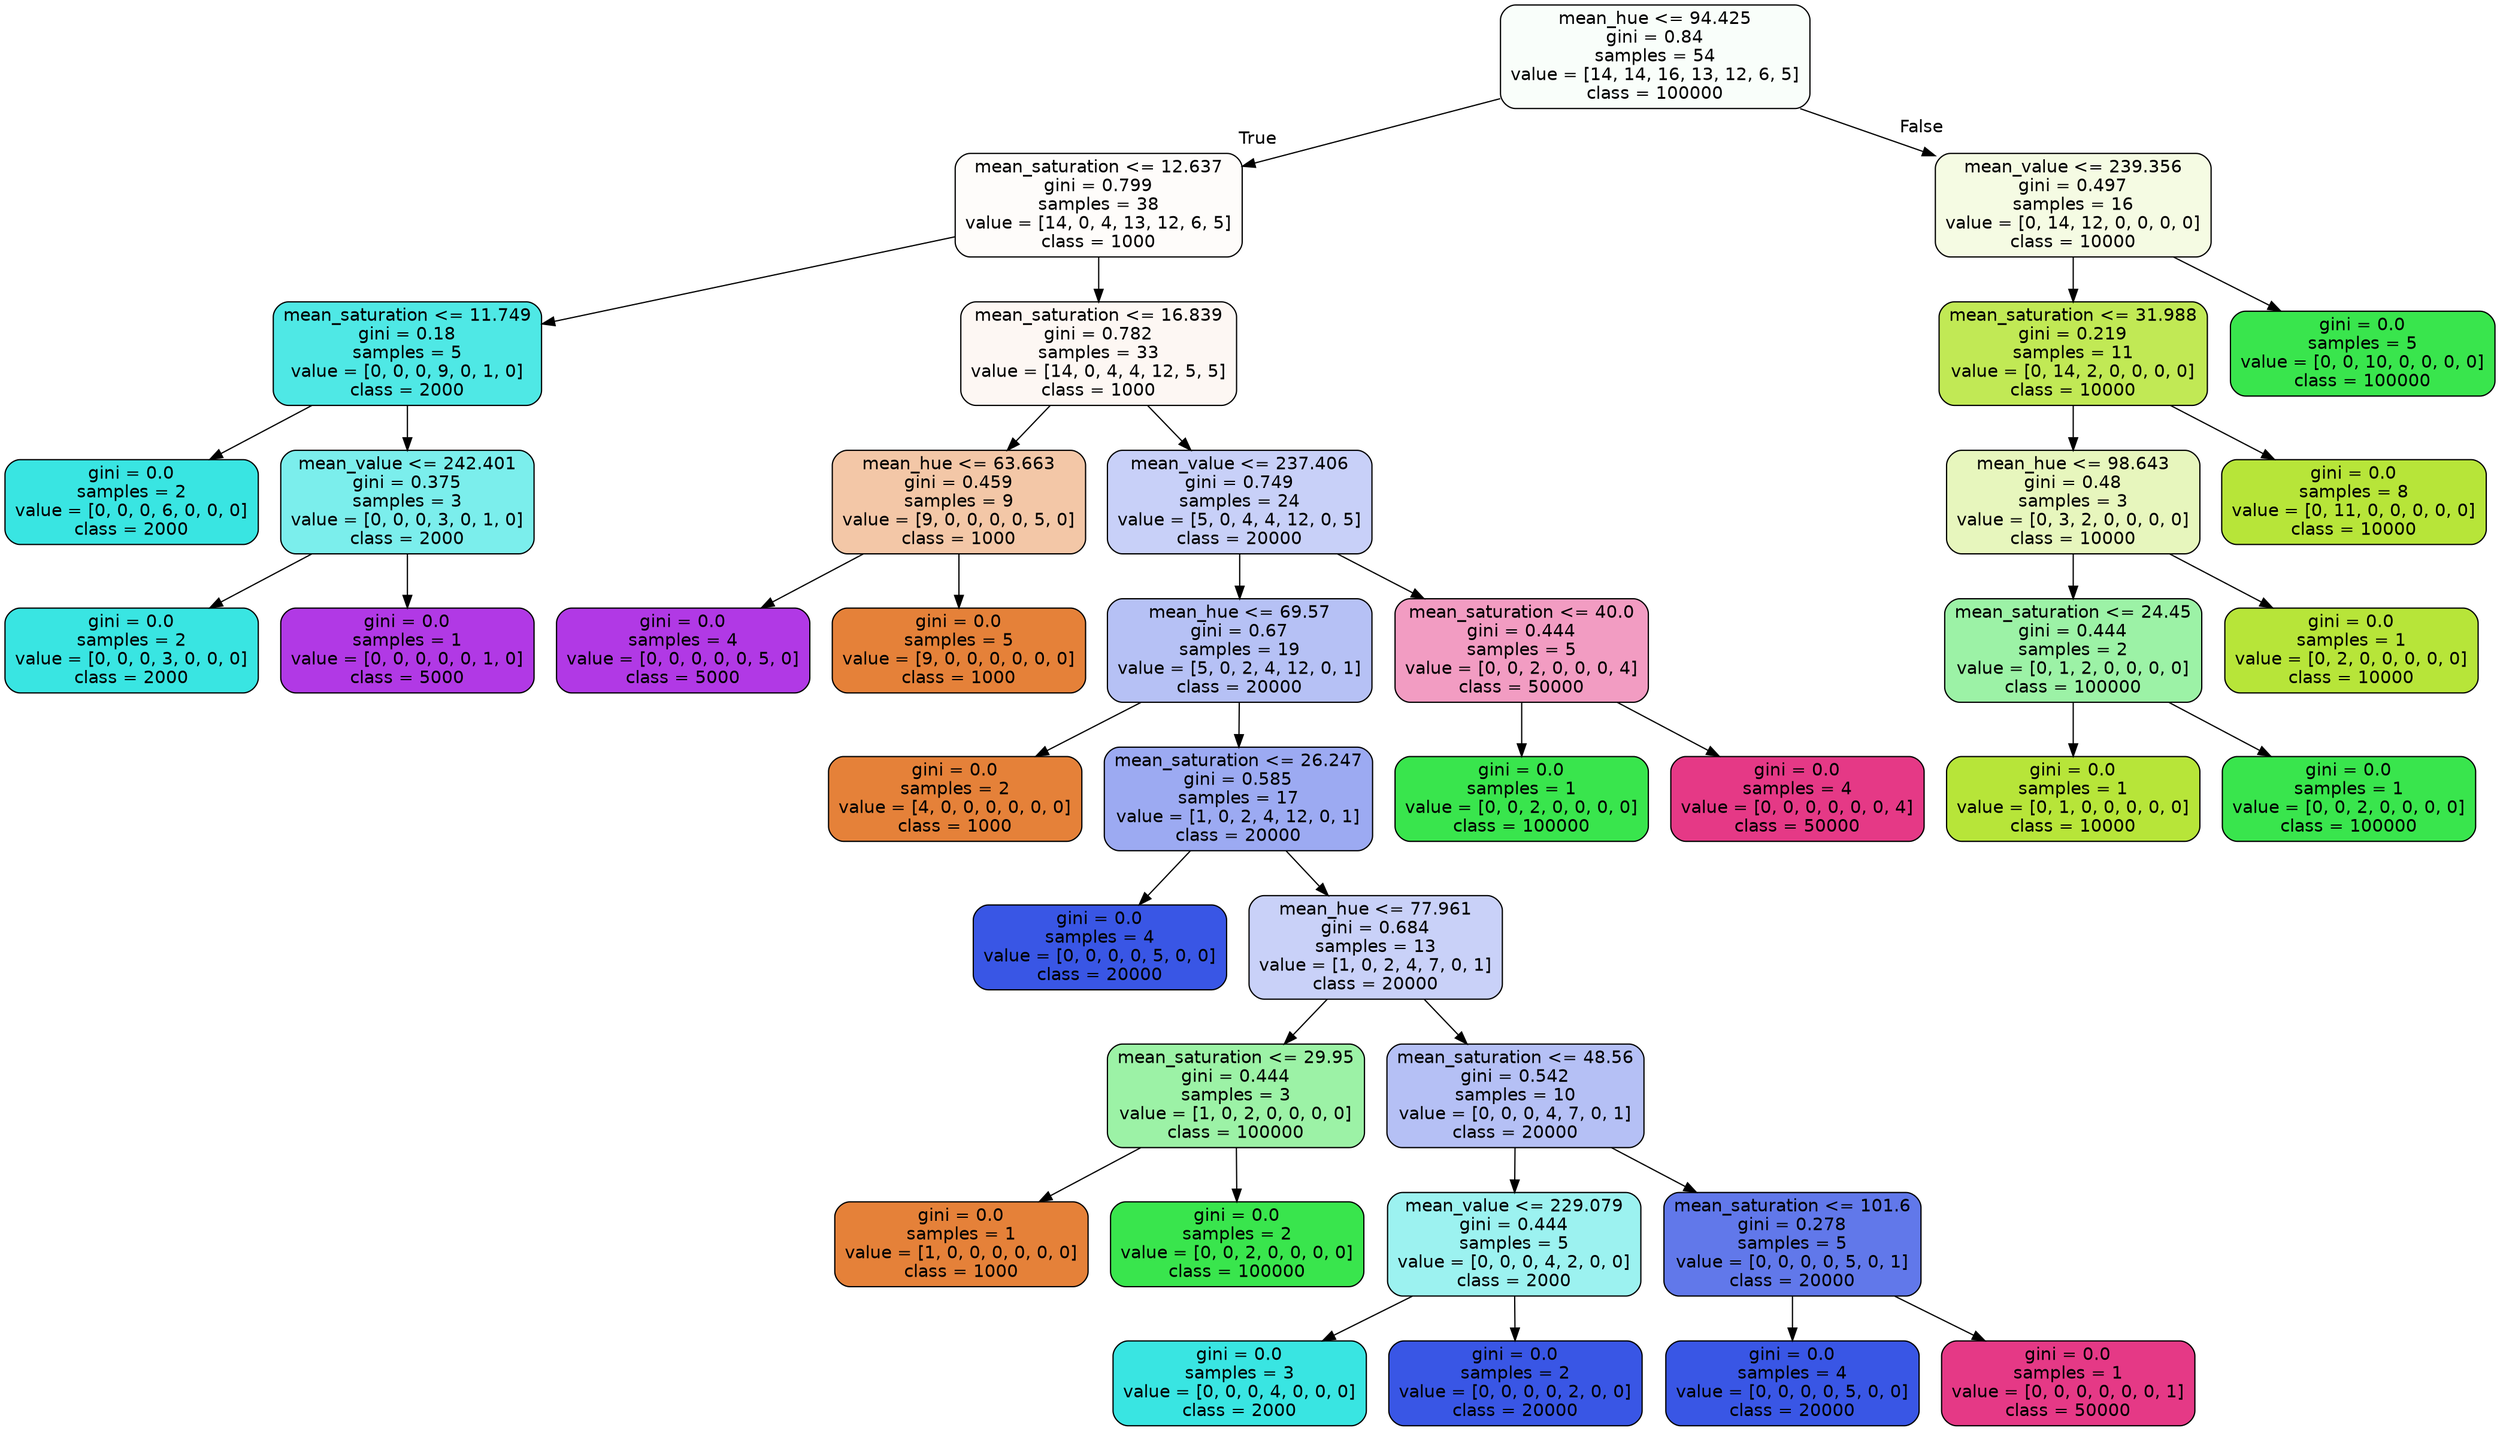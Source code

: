 digraph Tree {
node [shape=box, style="filled, rounded", color="black", fontname="helvetica"] ;
edge [fontname="helvetica"] ;
0 [label="mean_hue <= 94.425\ngini = 0.84\nsamples = 54\nvalue = [14, 14, 16, 13, 12, 6, 5]\nclass = 100000", fillcolor="#f9fefa"] ;
1 [label="mean_saturation <= 12.637\ngini = 0.799\nsamples = 38\nvalue = [14, 0, 4, 13, 12, 6, 5]\nclass = 1000", fillcolor="#fefcfa"] ;
0 -> 1 [labeldistance=2.5, labelangle=45, headlabel="True"] ;
2 [label="mean_saturation <= 11.749\ngini = 0.18\nsamples = 5\nvalue = [0, 0, 0, 9, 0, 1, 0]\nclass = 2000", fillcolor="#4fe8e5"] ;
1 -> 2 ;
3 [label="gini = 0.0\nsamples = 2\nvalue = [0, 0, 0, 6, 0, 0, 0]\nclass = 2000", fillcolor="#39e5e2"] ;
2 -> 3 ;
4 [label="mean_value <= 242.401\ngini = 0.375\nsamples = 3\nvalue = [0, 0, 0, 3, 0, 1, 0]\nclass = 2000", fillcolor="#7beeec"] ;
2 -> 4 ;
5 [label="gini = 0.0\nsamples = 2\nvalue = [0, 0, 0, 3, 0, 0, 0]\nclass = 2000", fillcolor="#39e5e2"] ;
4 -> 5 ;
6 [label="gini = 0.0\nsamples = 1\nvalue = [0, 0, 0, 0, 0, 1, 0]\nclass = 5000", fillcolor="#b139e5"] ;
4 -> 6 ;
7 [label="mean_saturation <= 16.839\ngini = 0.782\nsamples = 33\nvalue = [14, 0, 4, 4, 12, 5, 5]\nclass = 1000", fillcolor="#fdf7f3"] ;
1 -> 7 ;
8 [label="mean_hue <= 63.663\ngini = 0.459\nsamples = 9\nvalue = [9, 0, 0, 0, 0, 5, 0]\nclass = 1000", fillcolor="#f3c7a7"] ;
7 -> 8 ;
9 [label="gini = 0.0\nsamples = 4\nvalue = [0, 0, 0, 0, 0, 5, 0]\nclass = 5000", fillcolor="#b139e5"] ;
8 -> 9 ;
10 [label="gini = 0.0\nsamples = 5\nvalue = [9, 0, 0, 0, 0, 0, 0]\nclass = 1000", fillcolor="#e58139"] ;
8 -> 10 ;
11 [label="mean_value <= 237.406\ngini = 0.749\nsamples = 24\nvalue = [5, 0, 4, 4, 12, 0, 5]\nclass = 20000", fillcolor="#c8d0f8"] ;
7 -> 11 ;
12 [label="mean_hue <= 69.57\ngini = 0.67\nsamples = 19\nvalue = [5, 0, 2, 4, 12, 0, 1]\nclass = 20000", fillcolor="#b6c1f5"] ;
11 -> 12 ;
13 [label="gini = 0.0\nsamples = 2\nvalue = [4, 0, 0, 0, 0, 0, 0]\nclass = 1000", fillcolor="#e58139"] ;
12 -> 13 ;
14 [label="mean_saturation <= 26.247\ngini = 0.585\nsamples = 17\nvalue = [1, 0, 2, 4, 12, 0, 1]\nclass = 20000", fillcolor="#9caaf2"] ;
12 -> 14 ;
15 [label="gini = 0.0\nsamples = 4\nvalue = [0, 0, 0, 0, 5, 0, 0]\nclass = 20000", fillcolor="#3956e5"] ;
14 -> 15 ;
16 [label="mean_hue <= 77.961\ngini = 0.684\nsamples = 13\nvalue = [1, 0, 2, 4, 7, 0, 1]\nclass = 20000", fillcolor="#c9d1f8"] ;
14 -> 16 ;
17 [label="mean_saturation <= 29.95\ngini = 0.444\nsamples = 3\nvalue = [1, 0, 2, 0, 0, 0, 0]\nclass = 100000", fillcolor="#9cf2a6"] ;
16 -> 17 ;
18 [label="gini = 0.0\nsamples = 1\nvalue = [1, 0, 0, 0, 0, 0, 0]\nclass = 1000", fillcolor="#e58139"] ;
17 -> 18 ;
19 [label="gini = 0.0\nsamples = 2\nvalue = [0, 0, 2, 0, 0, 0, 0]\nclass = 100000", fillcolor="#39e54d"] ;
17 -> 19 ;
20 [label="mean_saturation <= 48.56\ngini = 0.542\nsamples = 10\nvalue = [0, 0, 0, 4, 7, 0, 1]\nclass = 20000", fillcolor="#b5c0f5"] ;
16 -> 20 ;
21 [label="mean_value <= 229.079\ngini = 0.444\nsamples = 5\nvalue = [0, 0, 0, 4, 2, 0, 0]\nclass = 2000", fillcolor="#9cf2f0"] ;
20 -> 21 ;
22 [label="gini = 0.0\nsamples = 3\nvalue = [0, 0, 0, 4, 0, 0, 0]\nclass = 2000", fillcolor="#39e5e2"] ;
21 -> 22 ;
23 [label="gini = 0.0\nsamples = 2\nvalue = [0, 0, 0, 0, 2, 0, 0]\nclass = 20000", fillcolor="#3956e5"] ;
21 -> 23 ;
24 [label="mean_saturation <= 101.6\ngini = 0.278\nsamples = 5\nvalue = [0, 0, 0, 0, 5, 0, 1]\nclass = 20000", fillcolor="#6178ea"] ;
20 -> 24 ;
25 [label="gini = 0.0\nsamples = 4\nvalue = [0, 0, 0, 0, 5, 0, 0]\nclass = 20000", fillcolor="#3956e5"] ;
24 -> 25 ;
26 [label="gini = 0.0\nsamples = 1\nvalue = [0, 0, 0, 0, 0, 0, 1]\nclass = 50000", fillcolor="#e53986"] ;
24 -> 26 ;
27 [label="mean_saturation <= 40.0\ngini = 0.444\nsamples = 5\nvalue = [0, 0, 2, 0, 0, 0, 4]\nclass = 50000", fillcolor="#f29cc2"] ;
11 -> 27 ;
28 [label="gini = 0.0\nsamples = 1\nvalue = [0, 0, 2, 0, 0, 0, 0]\nclass = 100000", fillcolor="#39e54d"] ;
27 -> 28 ;
29 [label="gini = 0.0\nsamples = 4\nvalue = [0, 0, 0, 0, 0, 0, 4]\nclass = 50000", fillcolor="#e53986"] ;
27 -> 29 ;
30 [label="mean_value <= 239.356\ngini = 0.497\nsamples = 16\nvalue = [0, 14, 12, 0, 0, 0, 0]\nclass = 10000", fillcolor="#f5fbe3"] ;
0 -> 30 [labeldistance=2.5, labelangle=-45, headlabel="False"] ;
31 [label="mean_saturation <= 31.988\ngini = 0.219\nsamples = 11\nvalue = [0, 14, 2, 0, 0, 0, 0]\nclass = 10000", fillcolor="#c1e955"] ;
30 -> 31 ;
32 [label="mean_hue <= 98.643\ngini = 0.48\nsamples = 3\nvalue = [0, 3, 2, 0, 0, 0, 0]\nclass = 10000", fillcolor="#e7f6bd"] ;
31 -> 32 ;
33 [label="mean_saturation <= 24.45\ngini = 0.444\nsamples = 2\nvalue = [0, 1, 2, 0, 0, 0, 0]\nclass = 100000", fillcolor="#9cf2a6"] ;
32 -> 33 ;
34 [label="gini = 0.0\nsamples = 1\nvalue = [0, 1, 0, 0, 0, 0, 0]\nclass = 10000", fillcolor="#b7e539"] ;
33 -> 34 ;
35 [label="gini = 0.0\nsamples = 1\nvalue = [0, 0, 2, 0, 0, 0, 0]\nclass = 100000", fillcolor="#39e54d"] ;
33 -> 35 ;
36 [label="gini = 0.0\nsamples = 1\nvalue = [0, 2, 0, 0, 0, 0, 0]\nclass = 10000", fillcolor="#b7e539"] ;
32 -> 36 ;
37 [label="gini = 0.0\nsamples = 8\nvalue = [0, 11, 0, 0, 0, 0, 0]\nclass = 10000", fillcolor="#b7e539"] ;
31 -> 37 ;
38 [label="gini = 0.0\nsamples = 5\nvalue = [0, 0, 10, 0, 0, 0, 0]\nclass = 100000", fillcolor="#39e54d"] ;
30 -> 38 ;
}